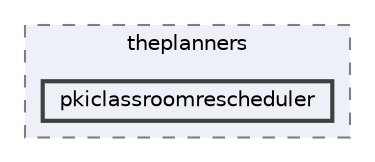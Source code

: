 digraph "pkiclassroomrescheduler/src/test/java/com/theplanners/pkiclassroomrescheduler"
{
 // LATEX_PDF_SIZE
  bgcolor="transparent";
  edge [fontname=Helvetica,fontsize=10,labelfontname=Helvetica,labelfontsize=10];
  node [fontname=Helvetica,fontsize=10,shape=box,height=0.2,width=0.4];
  compound=true
  subgraph clusterdir_c692e5b7bab0e9567c232590c18abc26 {
    graph [ bgcolor="#edf0f7", pencolor="grey50", label="theplanners", fontname=Helvetica,fontsize=10 style="filled,dashed", URL="dir_c692e5b7bab0e9567c232590c18abc26.html",tooltip=""]
  dir_1c198a9ca8a4e30fb3bce31811566128 [label="pkiclassroomrescheduler", fillcolor="#edf0f7", color="grey25", style="filled,bold", URL="dir_1c198a9ca8a4e30fb3bce31811566128.html",tooltip=""];
  }
}
